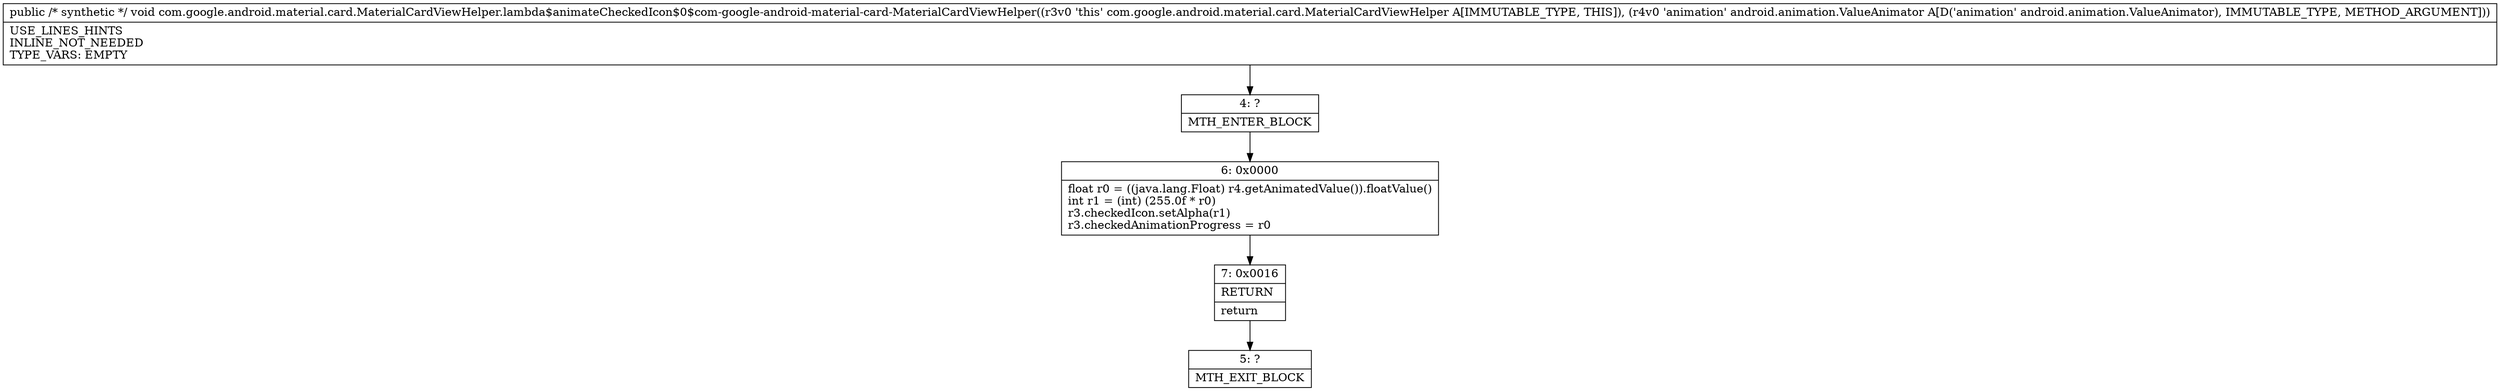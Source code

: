 digraph "CFG forcom.google.android.material.card.MaterialCardViewHelper.lambda$animateCheckedIcon$0$com\-google\-android\-material\-card\-MaterialCardViewHelper(Landroid\/animation\/ValueAnimator;)V" {
Node_4 [shape=record,label="{4\:\ ?|MTH_ENTER_BLOCK\l}"];
Node_6 [shape=record,label="{6\:\ 0x0000|float r0 = ((java.lang.Float) r4.getAnimatedValue()).floatValue()\lint r1 = (int) (255.0f * r0)\lr3.checkedIcon.setAlpha(r1)\lr3.checkedAnimationProgress = r0\l}"];
Node_7 [shape=record,label="{7\:\ 0x0016|RETURN\l|return\l}"];
Node_5 [shape=record,label="{5\:\ ?|MTH_EXIT_BLOCK\l}"];
MethodNode[shape=record,label="{public \/* synthetic *\/ void com.google.android.material.card.MaterialCardViewHelper.lambda$animateCheckedIcon$0$com\-google\-android\-material\-card\-MaterialCardViewHelper((r3v0 'this' com.google.android.material.card.MaterialCardViewHelper A[IMMUTABLE_TYPE, THIS]), (r4v0 'animation' android.animation.ValueAnimator A[D('animation' android.animation.ValueAnimator), IMMUTABLE_TYPE, METHOD_ARGUMENT]))  | USE_LINES_HINTS\lINLINE_NOT_NEEDED\lTYPE_VARS: EMPTY\l}"];
MethodNode -> Node_4;Node_4 -> Node_6;
Node_6 -> Node_7;
Node_7 -> Node_5;
}

